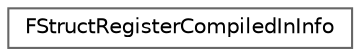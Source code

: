 digraph "Graphical Class Hierarchy"
{
 // INTERACTIVE_SVG=YES
 // LATEX_PDF_SIZE
  bgcolor="transparent";
  edge [fontname=Helvetica,fontsize=10,labelfontname=Helvetica,labelfontsize=10];
  node [fontname=Helvetica,fontsize=10,shape=box,height=0.2,width=0.4];
  rankdir="LR";
  Node0 [id="Node000000",label="FStructRegisterCompiledInInfo",height=0.2,width=0.4,color="grey40", fillcolor="white", style="filled",URL="$d2/dbe/structFStructRegisterCompiledInInfo.html",tooltip="Composite structures register compiled in info."];
}
